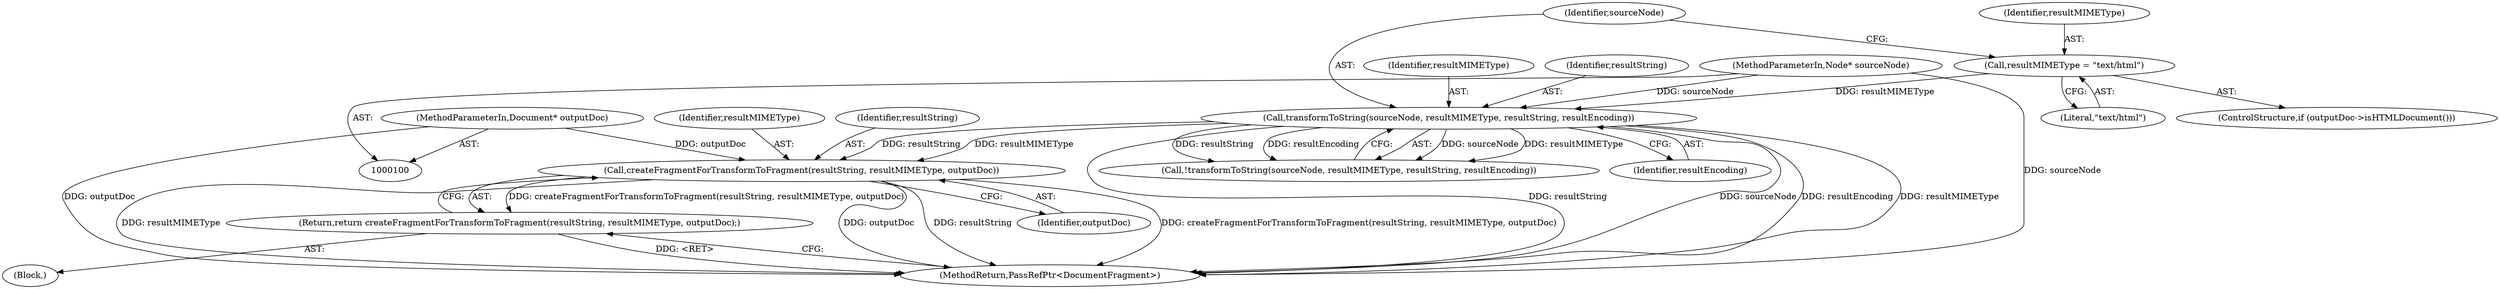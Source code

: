 digraph "0_Chrome_73edae623529f04c668268de49d00324b96166a2_10@API" {
"1000122" [label="(Call,createFragmentForTransformToFragment(resultString, resultMIMEType, outputDoc))"];
"1000114" [label="(Call,transformToString(sourceNode, resultMIMEType, resultString, resultEncoding))"];
"1000101" [label="(MethodParameterIn,Node* sourceNode)"];
"1000109" [label="(Call,resultMIMEType = \"text/html\")"];
"1000102" [label="(MethodParameterIn,Document* outputDoc)"];
"1000121" [label="(Return,return createFragmentForTransformToFragment(resultString, resultMIMEType, outputDoc);)"];
"1000125" [label="(Identifier,outputDoc)"];
"1000123" [label="(Identifier,resultString)"];
"1000121" [label="(Return,return createFragmentForTransformToFragment(resultString, resultMIMEType, outputDoc);)"];
"1000122" [label="(Call,createFragmentForTransformToFragment(resultString, resultMIMEType, outputDoc))"];
"1000115" [label="(Identifier,sourceNode)"];
"1000103" [label="(Block,)"];
"1000114" [label="(Call,transformToString(sourceNode, resultMIMEType, resultString, resultEncoding))"];
"1000116" [label="(Identifier,resultMIMEType)"];
"1000126" [label="(MethodReturn,PassRefPtr<DocumentFragment>)"];
"1000109" [label="(Call,resultMIMEType = \"text/html\")"];
"1000124" [label="(Identifier,resultMIMEType)"];
"1000102" [label="(MethodParameterIn,Document* outputDoc)"];
"1000110" [label="(Identifier,resultMIMEType)"];
"1000101" [label="(MethodParameterIn,Node* sourceNode)"];
"1000111" [label="(Literal,\"text/html\")"];
"1000113" [label="(Call,!transformToString(sourceNode, resultMIMEType, resultString, resultEncoding))"];
"1000118" [label="(Identifier,resultEncoding)"];
"1000117" [label="(Identifier,resultString)"];
"1000107" [label="(ControlStructure,if (outputDoc->isHTMLDocument()))"];
"1000122" -> "1000121"  [label="AST: "];
"1000122" -> "1000125"  [label="CFG: "];
"1000123" -> "1000122"  [label="AST: "];
"1000124" -> "1000122"  [label="AST: "];
"1000125" -> "1000122"  [label="AST: "];
"1000121" -> "1000122"  [label="CFG: "];
"1000122" -> "1000126"  [label="DDG: outputDoc"];
"1000122" -> "1000126"  [label="DDG: resultString"];
"1000122" -> "1000126"  [label="DDG: createFragmentForTransformToFragment(resultString, resultMIMEType, outputDoc)"];
"1000122" -> "1000126"  [label="DDG: resultMIMEType"];
"1000122" -> "1000121"  [label="DDG: createFragmentForTransformToFragment(resultString, resultMIMEType, outputDoc)"];
"1000114" -> "1000122"  [label="DDG: resultString"];
"1000114" -> "1000122"  [label="DDG: resultMIMEType"];
"1000102" -> "1000122"  [label="DDG: outputDoc"];
"1000114" -> "1000113"  [label="AST: "];
"1000114" -> "1000118"  [label="CFG: "];
"1000115" -> "1000114"  [label="AST: "];
"1000116" -> "1000114"  [label="AST: "];
"1000117" -> "1000114"  [label="AST: "];
"1000118" -> "1000114"  [label="AST: "];
"1000113" -> "1000114"  [label="CFG: "];
"1000114" -> "1000126"  [label="DDG: resultString"];
"1000114" -> "1000126"  [label="DDG: sourceNode"];
"1000114" -> "1000126"  [label="DDG: resultEncoding"];
"1000114" -> "1000126"  [label="DDG: resultMIMEType"];
"1000114" -> "1000113"  [label="DDG: sourceNode"];
"1000114" -> "1000113"  [label="DDG: resultMIMEType"];
"1000114" -> "1000113"  [label="DDG: resultString"];
"1000114" -> "1000113"  [label="DDG: resultEncoding"];
"1000101" -> "1000114"  [label="DDG: sourceNode"];
"1000109" -> "1000114"  [label="DDG: resultMIMEType"];
"1000101" -> "1000100"  [label="AST: "];
"1000101" -> "1000126"  [label="DDG: sourceNode"];
"1000109" -> "1000107"  [label="AST: "];
"1000109" -> "1000111"  [label="CFG: "];
"1000110" -> "1000109"  [label="AST: "];
"1000111" -> "1000109"  [label="AST: "];
"1000115" -> "1000109"  [label="CFG: "];
"1000102" -> "1000100"  [label="AST: "];
"1000102" -> "1000126"  [label="DDG: outputDoc"];
"1000121" -> "1000103"  [label="AST: "];
"1000126" -> "1000121"  [label="CFG: "];
"1000121" -> "1000126"  [label="DDG: <RET>"];
}
